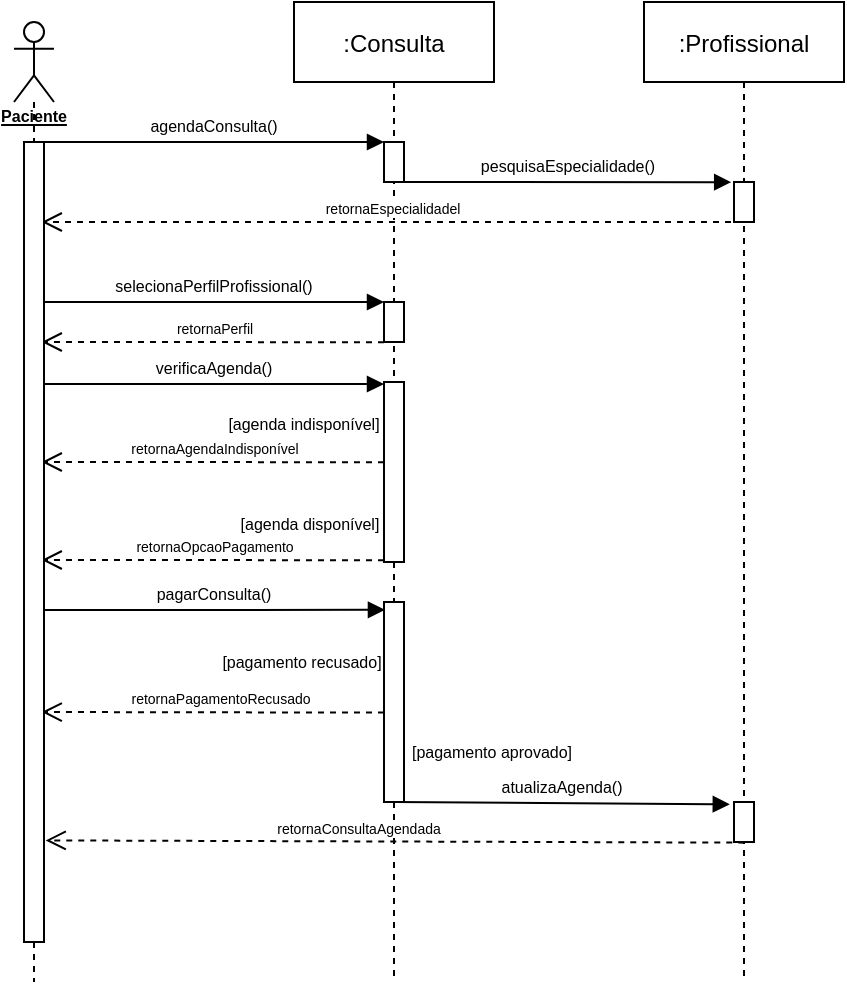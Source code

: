 <mxfile version="20.3.0" type="google"><diagram id="kgpKYQtTHZ0yAKxKKP6v" name="Page-1"><mxGraphModel grid="1" page="1" gridSize="10" guides="1" tooltips="1" connect="1" arrows="1" fold="1" pageScale="1" pageWidth="850" pageHeight="1100" math="0" shadow="0"><root><mxCell id="0"/><mxCell id="1" parent="0"/><mxCell id="3nuBFxr9cyL0pnOWT2aG-5" value=":Consulta" style="shape=umlLifeline;perimeter=lifelinePerimeter;container=1;collapsible=0;recursiveResize=0;rounded=0;shadow=0;strokeWidth=1;" vertex="1" parent="1"><mxGeometry x="437" y="80" width="100" height="490" as="geometry"/></mxCell><mxCell id="V5TRVFLomUCU323G4M9d-9" value="selecionaPerfilProfissional()" style="verticalAlign=bottom;endArrow=block;entryX=0;entryY=0;shadow=0;strokeWidth=1;fontSize=8;" edge="1" parent="3nuBFxr9cyL0pnOWT2aG-5"><mxGeometry relative="1" as="geometry"><mxPoint x="-125" y="150" as="sourcePoint"/><mxPoint x="45" y="150" as="targetPoint"/></mxGeometry></mxCell><mxCell id="V5TRVFLomUCU323G4M9d-10" value="retornaPerfil" style="html=1;verticalAlign=bottom;endArrow=open;dashed=1;endSize=8;rounded=0;fontSize=7;exitX=0.114;exitY=1.005;exitDx=0;exitDy=0;exitPerimeter=0;" edge="1" parent="3nuBFxr9cyL0pnOWT2aG-5"><mxGeometry relative="1" as="geometry"><mxPoint x="45" y="170.1" as="sourcePoint"/><mxPoint x="-126.14" y="170" as="targetPoint"/></mxGeometry></mxCell><mxCell id="V5TRVFLomUCU323G4M9d-11" value="" style="points=[];perimeter=orthogonalPerimeter;rounded=0;shadow=0;strokeWidth=1;" vertex="1" parent="3nuBFxr9cyL0pnOWT2aG-5"><mxGeometry x="45" y="70" width="10" height="20" as="geometry"/></mxCell><mxCell id="V5TRVFLomUCU323G4M9d-16" value="[agenda disponível]" style="text;html=1;strokeColor=none;fillColor=none;align=center;verticalAlign=middle;whiteSpace=wrap;rounded=0;fontSize=8;" vertex="1" parent="3nuBFxr9cyL0pnOWT2aG-5"><mxGeometry x="-32" y="246" width="80" height="30" as="geometry"/></mxCell><mxCell id="V5TRVFLomUCU323G4M9d-18" value="pagarConsulta()" style="verticalAlign=bottom;endArrow=block;shadow=0;strokeWidth=1;fontSize=8;entryX=0.048;entryY=0.039;entryDx=0;entryDy=0;entryPerimeter=0;" edge="1" parent="3nuBFxr9cyL0pnOWT2aG-5" target="V5TRVFLomUCU323G4M9d-34"><mxGeometry relative="1" as="geometry"><mxPoint x="-125" y="304" as="sourcePoint"/><mxPoint x="40" y="304" as="targetPoint"/></mxGeometry></mxCell><mxCell id="V5TRVFLomUCU323G4M9d-19" value="retornaPagamentoRecusado" style="html=1;verticalAlign=bottom;endArrow=open;dashed=1;endSize=8;rounded=0;fontSize=7;exitX=0.51;exitY=0.709;exitDx=0;exitDy=0;exitPerimeter=0;" edge="1" parent="3nuBFxr9cyL0pnOWT2aG-5"><mxGeometry relative="1" as="geometry"><mxPoint x="51" y="355.32" as="sourcePoint"/><mxPoint x="-126.14" y="355" as="targetPoint"/></mxGeometry></mxCell><mxCell id="V5TRVFLomUCU323G4M9d-28" value="retornaEspecialidadel" style="html=1;verticalAlign=bottom;endArrow=open;dashed=1;endSize=8;rounded=0;fontSize=7;" edge="1" parent="3nuBFxr9cyL0pnOWT2aG-5" source="V5TRVFLomUCU323G4M9d-22"><mxGeometry relative="1" as="geometry"><mxPoint x="45" y="110.1" as="sourcePoint"/><mxPoint x="-126.14" y="110" as="targetPoint"/></mxGeometry></mxCell><mxCell id="V5TRVFLomUCU323G4M9d-29" value="" style="points=[];perimeter=orthogonalPerimeter;rounded=0;shadow=0;strokeWidth=1;" vertex="1" parent="3nuBFxr9cyL0pnOWT2aG-5"><mxGeometry x="45" y="150" width="10" height="20" as="geometry"/></mxCell><mxCell id="V5TRVFLomUCU323G4M9d-30" value="" style="points=[];perimeter=orthogonalPerimeter;rounded=0;shadow=0;strokeWidth=1;" vertex="1" parent="3nuBFxr9cyL0pnOWT2aG-5"><mxGeometry x="45" y="190" width="10" height="90" as="geometry"/></mxCell><mxCell id="V5TRVFLomUCU323G4M9d-15" value="[agenda indisponível]" style="text;html=1;strokeColor=none;fillColor=none;align=center;verticalAlign=middle;whiteSpace=wrap;rounded=0;fontSize=8;" vertex="1" parent="3nuBFxr9cyL0pnOWT2aG-5"><mxGeometry x="-35" y="196" width="80" height="30" as="geometry"/></mxCell><mxCell id="V5TRVFLomUCU323G4M9d-31" value="[pagamento recusado]" style="text;html=1;strokeColor=none;fillColor=none;align=center;verticalAlign=middle;whiteSpace=wrap;rounded=0;fontSize=8;" vertex="1" parent="3nuBFxr9cyL0pnOWT2aG-5"><mxGeometry x="-40" y="315" width="88" height="30" as="geometry"/></mxCell><mxCell id="V5TRVFLomUCU323G4M9d-32" value="[pagamento aprovado]" style="text;html=1;strokeColor=none;fillColor=none;align=center;verticalAlign=middle;whiteSpace=wrap;rounded=0;fontSize=8;" vertex="1" parent="3nuBFxr9cyL0pnOWT2aG-5"><mxGeometry x="55" y="360" width="88" height="30" as="geometry"/></mxCell><mxCell id="V5TRVFLomUCU323G4M9d-34" value="" style="points=[];perimeter=orthogonalPerimeter;rounded=0;shadow=0;strokeWidth=1;" vertex="1" parent="3nuBFxr9cyL0pnOWT2aG-5"><mxGeometry x="45" y="300" width="10" height="100" as="geometry"/></mxCell><mxCell id="3nuBFxr9cyL0pnOWT2aG-8" value="agendaConsulta()" style="verticalAlign=bottom;endArrow=block;entryX=0;entryY=0;shadow=0;strokeWidth=1;fontSize=8;" edge="1" parent="1"><mxGeometry relative="1" as="geometry"><mxPoint x="312" y="150" as="sourcePoint"/><mxPoint x="482" y="150" as="targetPoint"/></mxGeometry></mxCell><mxCell id="V5TRVFLomUCU323G4M9d-12" value="verificaAgenda()" style="verticalAlign=bottom;endArrow=block;entryX=0;entryY=0;shadow=0;strokeWidth=1;fontSize=8;" edge="1" parent="1"><mxGeometry relative="1" as="geometry"><mxPoint x="312" y="271" as="sourcePoint"/><mxPoint x="482" y="271" as="targetPoint"/></mxGeometry></mxCell><mxCell id="V5TRVFLomUCU323G4M9d-13" value="retornaAgendaIndisponível" style="html=1;verticalAlign=bottom;endArrow=open;dashed=1;endSize=8;rounded=0;fontSize=7;exitX=0.114;exitY=1.005;exitDx=0;exitDy=0;exitPerimeter=0;" edge="1" parent="1"><mxGeometry relative="1" as="geometry"><mxPoint x="482" y="310.1" as="sourcePoint"/><mxPoint x="310.86" y="310" as="targetPoint"/></mxGeometry></mxCell><mxCell id="V5TRVFLomUCU323G4M9d-17" value="retornaOpcaoPagamento" style="html=1;verticalAlign=bottom;endArrow=open;dashed=1;endSize=8;rounded=0;fontSize=7;exitX=0.114;exitY=1.005;exitDx=0;exitDy=0;exitPerimeter=0;" edge="1" parent="1"><mxGeometry relative="1" as="geometry"><mxPoint x="482" y="359.1" as="sourcePoint"/><mxPoint x="310.86" y="359" as="targetPoint"/></mxGeometry></mxCell><mxCell id="V5TRVFLomUCU323G4M9d-6" value="pesquisaEspecialidade()" style="verticalAlign=bottom;endArrow=block;shadow=0;strokeWidth=1;fontSize=8;entryX=-0.141;entryY=0.005;entryDx=0;entryDy=0;entryPerimeter=0;" edge="1" parent="1" target="V5TRVFLomUCU323G4M9d-27"><mxGeometry relative="1" as="geometry"><mxPoint x="492" y="170" as="sourcePoint"/><mxPoint x="647" y="170" as="targetPoint"/></mxGeometry></mxCell><mxCell id="V5TRVFLomUCU323G4M9d-22" value=":Profissional" style="shape=umlLifeline;perimeter=lifelinePerimeter;container=1;collapsible=0;recursiveResize=0;rounded=0;shadow=0;strokeWidth=1;" vertex="1" parent="1"><mxGeometry x="612" y="80" width="100" height="490" as="geometry"/></mxCell><mxCell id="V5TRVFLomUCU323G4M9d-27" value="" style="points=[];perimeter=orthogonalPerimeter;rounded=0;shadow=0;strokeWidth=1;" vertex="1" parent="V5TRVFLomUCU323G4M9d-22"><mxGeometry x="45" y="90" width="10" height="20" as="geometry"/></mxCell><mxCell id="V5TRVFLomUCU323G4M9d-36" value="" style="points=[];perimeter=orthogonalPerimeter;rounded=0;shadow=0;strokeWidth=1;" vertex="1" parent="V5TRVFLomUCU323G4M9d-22"><mxGeometry x="45" y="400" width="10" height="20" as="geometry"/></mxCell><mxCell id="V5TRVFLomUCU323G4M9d-24" value="&lt;b&gt;&lt;u&gt;Paciente&lt;/u&gt;&lt;/b&gt;" style="shape=umlLifeline;participant=umlActor;perimeter=lifelinePerimeter;whiteSpace=wrap;html=1;container=1;collapsible=0;recursiveResize=0;verticalAlign=top;spacingTop=36;outlineConnect=0;fontSize=8;" vertex="1" parent="1"><mxGeometry x="297" y="90" width="20" height="480" as="geometry"/></mxCell><mxCell id="V5TRVFLomUCU323G4M9d-39" value="" style="points=[];perimeter=orthogonalPerimeter;rounded=0;shadow=0;strokeWidth=1;" vertex="1" parent="V5TRVFLomUCU323G4M9d-24"><mxGeometry x="5" y="60" width="10" height="400" as="geometry"/></mxCell><mxCell id="V5TRVFLomUCU323G4M9d-33" value="atualizaAgenda()" style="verticalAlign=bottom;endArrow=block;shadow=0;strokeWidth=1;fontSize=8;entryX=-0.21;entryY=0.057;entryDx=0;entryDy=0;entryPerimeter=0;" edge="1" parent="1" target="V5TRVFLomUCU323G4M9d-36"><mxGeometry relative="1" as="geometry"><mxPoint x="487" y="480" as="sourcePoint"/><mxPoint x="647" y="481" as="targetPoint"/></mxGeometry></mxCell><mxCell id="V5TRVFLomUCU323G4M9d-37" value="retornaConsultaAgendada" style="html=1;verticalAlign=bottom;endArrow=open;dashed=1;endSize=8;rounded=0;fontSize=7;exitX=0.51;exitY=0.709;exitDx=0;exitDy=0;exitPerimeter=0;entryX=1.083;entryY=0.873;entryDx=0;entryDy=0;entryPerimeter=0;" edge="1" parent="1" target="V5TRVFLomUCU323G4M9d-39"><mxGeometry x="0.108" relative="1" as="geometry"><mxPoint x="662.14" y="500.32" as="sourcePoint"/><mxPoint x="317" y="500" as="targetPoint"/><mxPoint as="offset"/></mxGeometry></mxCell></root></mxGraphModel></diagram></mxfile>